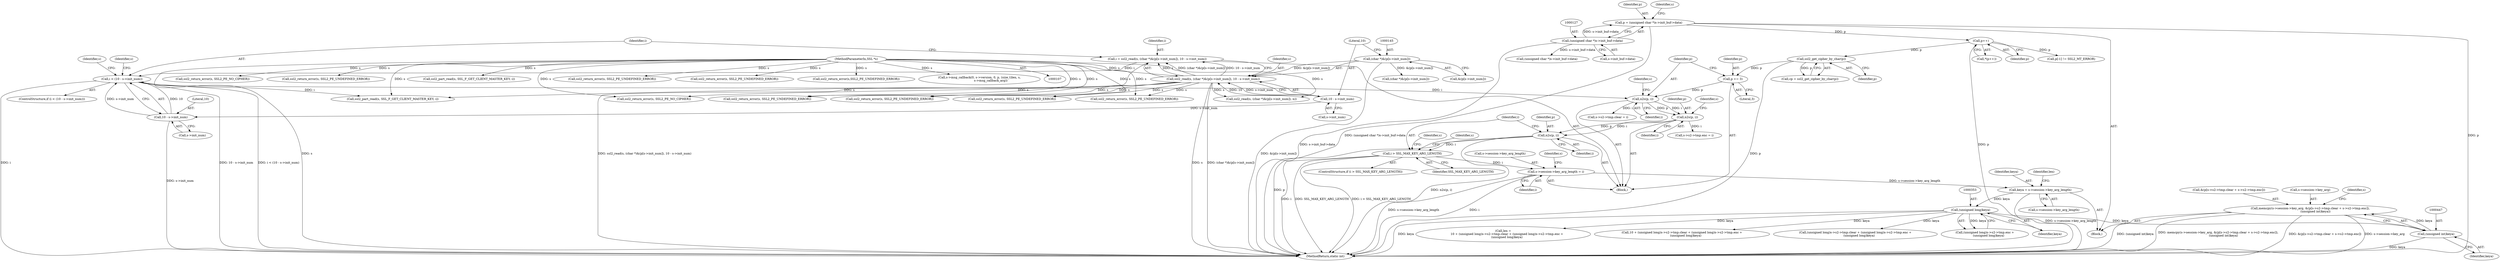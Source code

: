 digraph "0_openssl_d81a1600588b726c2bdccda7efad3cc7a87d6245_0@API" {
"1000422" [label="(Call,memcpy(s->session->key_arg, &(p[s->s2->tmp.clear + s->s2->tmp.enc]),\n           (unsigned int)keya))"];
"1000446" [label="(Call,(unsigned int)keya)"];
"1000352" [label="(Call,(unsigned long)keya)"];
"1000321" [label="(Call,keya = s->session->key_arg_length)"];
"1000282" [label="(Call,s->session->key_arg_length = i)"];
"1000269" [label="(Call,i > SSL_MAX_KEY_ARG_LENGTH)"];
"1000265" [label="(Call,n2s(p, i))"];
"1000253" [label="(Call,n2s(p, i))"];
"1000241" [label="(Call,n2s(p, i))"];
"1000238" [label="(Call,p += 3)"];
"1000205" [label="(Call,ssl2_get_cipher_by_char(p))"];
"1000178" [label="(Call,p++)"];
"1000124" [label="(Call,p = (unsigned char *)s->init_buf->data)"];
"1000126" [label="(Call,(unsigned char *)s->init_buf->data)"];
"1000158" [label="(Call,i < (10 - s->init_num))"];
"1000140" [label="(Call,i = ssl2_read(s, (char *)&(p[s->init_num]), 10 - s->init_num))"];
"1000142" [label="(Call,ssl2_read(s, (char *)&(p[s->init_num]), 10 - s->init_num))"];
"1000108" [label="(MethodParameterIn,SSL *s)"];
"1000144" [label="(Call,(char *)&(p[s->init_num]))"];
"1000152" [label="(Call,10 - s->init_num)"];
"1000160" [label="(Call,10 - s->init_num)"];
"1000253" [label="(Call,n2s(p, i))"];
"1000243" [label="(Identifier,i)"];
"1000160" [label="(Call,10 - s->init_num)"];
"1000422" [label="(Call,memcpy(s->session->key_arg, &(p[s->s2->tmp.clear + s->s2->tmp.enc]),\n           (unsigned int)keya))"];
"1000167" [label="(Identifier,s)"];
"1000448" [label="(Identifier,keya)"];
"1000296" [label="(Call,(unsigned char *)s->init_buf->data)"];
"1000270" [label="(Identifier,i)"];
"1000126" [label="(Call,(unsigned char *)s->init_buf->data)"];
"1000124" [label="(Call,p = (unsigned char *)s->init_buf->data)"];
"1000128" [label="(Call,s->init_buf->data)"];
"1000332" [label="(Call,(unsigned long)s->s2->tmp.clear + (unsigned long)s->s2->tmp.enc +\n        (unsigned long)keya)"];
"1000177" [label="(Call,*(p++))"];
"1000285" [label="(Identifier,s)"];
"1000493" [label="(Call,ssl2_return_error(s, SSL2_PE_NO_CIPHER))"];
"1000342" [label="(Call,(unsigned long)s->s2->tmp.enc +\n        (unsigned long)keya)"];
"1000179" [label="(Identifier,p)"];
"1000154" [label="(Call,s->init_num)"];
"1000142" [label="(Call,ssl2_read(s, (char *)&(p[s->init_num]), 10 - s->init_num))"];
"1000322" [label="(Identifier,keya)"];
"1000291" [label="(Identifier,s)"];
"1000269" [label="(Call,i > SSL_MAX_KEY_ARG_LENGTH)"];
"1000172" [label="(Identifier,s)"];
"1000125" [label="(Identifier,p)"];
"1000283" [label="(Call,s->session->key_arg_length)"];
"1000288" [label="(Identifier,i)"];
"1000312" [label="(Call,ssl2_return_error(s, SSL2_PE_UNDEFINED_ERROR))"];
"1000206" [label="(Identifier,p)"];
"1000352" [label="(Call,(unsigned long)keya)"];
"1000382" [label="(Call,(char *)&(p[s->init_num]))"];
"1000354" [label="(Identifier,keya)"];
"1000248" [label="(Identifier,s)"];
"1000166" [label="(Call,ssl2_part_read(s, SSL_F_GET_CLIENT_MASTER_KEY, i))"];
"1000136" [label="(Identifier,s)"];
"1000428" [label="(Call,&(p[s->s2->tmp.clear + s->s2->tmp.enc]))"];
"1000109" [label="(Block,)"];
"1000205" [label="(Call,ssl2_get_cipher_by_char(p))"];
"1000108" [label="(MethodParameterIn,SSL *s)"];
"1000255" [label="(Identifier,i)"];
"1000274" [label="(Identifier,s)"];
"1000267" [label="(Identifier,i)"];
"1000183" [label="(Call,p[-1] != SSL2_MT_ERROR)"];
"1000271" [label="(Identifier,SSL_MAX_KEY_ARG_LENGTH)"];
"1000158" [label="(Call,i < (10 - s->init_num))"];
"1000512" [label="(Call,ssl2_return_error(s, SSL2_PE_UNDEFINED_ERROR))"];
"1000254" [label="(Identifier,p)"];
"1000323" [label="(Call,s->session->key_arg_length)"];
"1000282" [label="(Call,s->session->key_arg_length = i)"];
"1000244" [label="(Call,s->s2->tmp.clear = i)"];
"1000423" [label="(Call,s->session->key_arg)"];
"1000159" [label="(Identifier,i)"];
"1000162" [label="(Call,s->init_num)"];
"1000266" [label="(Identifier,p)"];
"1000328" [label="(Call,len =\n        10 + (unsigned long)s->s2->tmp.clear + (unsigned long)s->s2->tmp.enc +\n        (unsigned long)keya)"];
"1000273" [label="(Call,ssl2_return_error(s, SSL2_PE_UNDEFINED_ERROR))"];
"1000144" [label="(Call,(char *)&(p[s->init_num]))"];
"1000380" [label="(Call,ssl2_read(s, (char *)&(p[s->init_num]), n))"];
"1000240" [label="(Literal,3)"];
"1000446" [label="(Call,(unsigned int)keya)"];
"1000260" [label="(Identifier,s)"];
"1000141" [label="(Identifier,i)"];
"1000242" [label="(Identifier,p)"];
"1000222" [label="(Call,ssl2_return_error(s, SSL2_PE_NO_CIPHER))"];
"1000190" [label="(Call,ssl2_return_error(s, SSL2_PE_UNDEFINED_ERROR))"];
"1000152" [label="(Call,10 - s->init_num)"];
"1000396" [label="(Call,ssl2_part_read(s, SSL_F_GET_CLIENT_MASTER_KEY, i))"];
"1000360" [label="(Call,ssl2_return_error(s, SSL2_PE_UNDEFINED_ERROR))"];
"1000239" [label="(Identifier,p)"];
"1000140" [label="(Call,i = ssl2_read(s, (char *)&(p[s->init_num]), 10 - s->init_num))"];
"1000153" [label="(Literal,10)"];
"1000711" [label="(MethodReturn,static int)"];
"1000321" [label="(Call,keya = s->session->key_arg_length)"];
"1000139" [label="(Block,)"];
"1000161" [label="(Literal,10)"];
"1000265" [label="(Call,n2s(p, i))"];
"1000455" [label="(Identifier,s)"];
"1000563" [label="(Call,ssl2_return_error(s, SSL2_PE_UNDEFINED_ERROR))"];
"1000268" [label="(ControlStructure,if (i > SSL_MAX_KEY_ARG_LENGTH))"];
"1000462" [label="(Call,ssl2_return_error(s, SSL2_PE_UNDEFINED_ERROR))"];
"1000203" [label="(Call,cp = ssl2_get_cipher_by_char(p))"];
"1000157" [label="(ControlStructure,if (i < (10 - s->init_num)))"];
"1000143" [label="(Identifier,s)"];
"1000256" [label="(Call,s->s2->tmp.enc = i)"];
"1000583" [label="(Call,ssl2_return_error(s,SSL2_PE_UNDEFINED_ERROR))"];
"1000241" [label="(Call,n2s(p, i))"];
"1000329" [label="(Identifier,len)"];
"1000330" [label="(Call,10 + (unsigned long)s->s2->tmp.clear + (unsigned long)s->s2->tmp.enc +\n        (unsigned long)keya)"];
"1000178" [label="(Call,p++)"];
"1000405" [label="(Call,s->msg_callback(0, s->version, 0, p, (size_t)len, s,\n                        s->msg_callback_arg))"];
"1000238" [label="(Call,p += 3)"];
"1000146" [label="(Call,&(p[s->init_num]))"];
"1000422" -> "1000109"  [label="AST: "];
"1000422" -> "1000446"  [label="CFG: "];
"1000423" -> "1000422"  [label="AST: "];
"1000428" -> "1000422"  [label="AST: "];
"1000446" -> "1000422"  [label="AST: "];
"1000455" -> "1000422"  [label="CFG: "];
"1000422" -> "1000711"  [label="DDG: &(p[s->s2->tmp.clear + s->s2->tmp.enc])"];
"1000422" -> "1000711"  [label="DDG: s->session->key_arg"];
"1000422" -> "1000711"  [label="DDG: (unsigned int)keya"];
"1000422" -> "1000711"  [label="DDG: memcpy(s->session->key_arg, &(p[s->s2->tmp.clear + s->s2->tmp.enc]),\n           (unsigned int)keya)"];
"1000446" -> "1000422"  [label="DDG: keya"];
"1000446" -> "1000448"  [label="CFG: "];
"1000447" -> "1000446"  [label="AST: "];
"1000448" -> "1000446"  [label="AST: "];
"1000446" -> "1000711"  [label="DDG: keya"];
"1000352" -> "1000446"  [label="DDG: keya"];
"1000352" -> "1000342"  [label="AST: "];
"1000352" -> "1000354"  [label="CFG: "];
"1000353" -> "1000352"  [label="AST: "];
"1000354" -> "1000352"  [label="AST: "];
"1000342" -> "1000352"  [label="CFG: "];
"1000352" -> "1000711"  [label="DDG: keya"];
"1000352" -> "1000328"  [label="DDG: keya"];
"1000352" -> "1000330"  [label="DDG: keya"];
"1000352" -> "1000332"  [label="DDG: keya"];
"1000352" -> "1000342"  [label="DDG: keya"];
"1000321" -> "1000352"  [label="DDG: keya"];
"1000321" -> "1000109"  [label="AST: "];
"1000321" -> "1000323"  [label="CFG: "];
"1000322" -> "1000321"  [label="AST: "];
"1000323" -> "1000321"  [label="AST: "];
"1000329" -> "1000321"  [label="CFG: "];
"1000321" -> "1000711"  [label="DDG: s->session->key_arg_length"];
"1000282" -> "1000321"  [label="DDG: s->session->key_arg_length"];
"1000282" -> "1000139"  [label="AST: "];
"1000282" -> "1000288"  [label="CFG: "];
"1000283" -> "1000282"  [label="AST: "];
"1000288" -> "1000282"  [label="AST: "];
"1000291" -> "1000282"  [label="CFG: "];
"1000282" -> "1000711"  [label="DDG: i"];
"1000282" -> "1000711"  [label="DDG: s->session->key_arg_length"];
"1000269" -> "1000282"  [label="DDG: i"];
"1000269" -> "1000268"  [label="AST: "];
"1000269" -> "1000271"  [label="CFG: "];
"1000270" -> "1000269"  [label="AST: "];
"1000271" -> "1000269"  [label="AST: "];
"1000274" -> "1000269"  [label="CFG: "];
"1000285" -> "1000269"  [label="CFG: "];
"1000269" -> "1000711"  [label="DDG: i > SSL_MAX_KEY_ARG_LENGTH"];
"1000269" -> "1000711"  [label="DDG: i"];
"1000269" -> "1000711"  [label="DDG: SSL_MAX_KEY_ARG_LENGTH"];
"1000265" -> "1000269"  [label="DDG: i"];
"1000265" -> "1000139"  [label="AST: "];
"1000265" -> "1000267"  [label="CFG: "];
"1000266" -> "1000265"  [label="AST: "];
"1000267" -> "1000265"  [label="AST: "];
"1000270" -> "1000265"  [label="CFG: "];
"1000265" -> "1000711"  [label="DDG: n2s(p, i)"];
"1000265" -> "1000711"  [label="DDG: p"];
"1000253" -> "1000265"  [label="DDG: p"];
"1000253" -> "1000265"  [label="DDG: i"];
"1000253" -> "1000139"  [label="AST: "];
"1000253" -> "1000255"  [label="CFG: "];
"1000254" -> "1000253"  [label="AST: "];
"1000255" -> "1000253"  [label="AST: "];
"1000260" -> "1000253"  [label="CFG: "];
"1000241" -> "1000253"  [label="DDG: p"];
"1000241" -> "1000253"  [label="DDG: i"];
"1000253" -> "1000256"  [label="DDG: i"];
"1000241" -> "1000139"  [label="AST: "];
"1000241" -> "1000243"  [label="CFG: "];
"1000242" -> "1000241"  [label="AST: "];
"1000243" -> "1000241"  [label="AST: "];
"1000248" -> "1000241"  [label="CFG: "];
"1000238" -> "1000241"  [label="DDG: p"];
"1000158" -> "1000241"  [label="DDG: i"];
"1000241" -> "1000244"  [label="DDG: i"];
"1000238" -> "1000139"  [label="AST: "];
"1000238" -> "1000240"  [label="CFG: "];
"1000239" -> "1000238"  [label="AST: "];
"1000240" -> "1000238"  [label="AST: "];
"1000242" -> "1000238"  [label="CFG: "];
"1000205" -> "1000238"  [label="DDG: p"];
"1000205" -> "1000203"  [label="AST: "];
"1000205" -> "1000206"  [label="CFG: "];
"1000206" -> "1000205"  [label="AST: "];
"1000203" -> "1000205"  [label="CFG: "];
"1000205" -> "1000711"  [label="DDG: p"];
"1000205" -> "1000203"  [label="DDG: p"];
"1000178" -> "1000205"  [label="DDG: p"];
"1000178" -> "1000177"  [label="AST: "];
"1000178" -> "1000179"  [label="CFG: "];
"1000179" -> "1000178"  [label="AST: "];
"1000177" -> "1000178"  [label="CFG: "];
"1000178" -> "1000711"  [label="DDG: p"];
"1000124" -> "1000178"  [label="DDG: p"];
"1000178" -> "1000183"  [label="DDG: p"];
"1000124" -> "1000109"  [label="AST: "];
"1000124" -> "1000126"  [label="CFG: "];
"1000125" -> "1000124"  [label="AST: "];
"1000126" -> "1000124"  [label="AST: "];
"1000136" -> "1000124"  [label="CFG: "];
"1000124" -> "1000711"  [label="DDG: (unsigned char *)s->init_buf->data"];
"1000124" -> "1000711"  [label="DDG: p"];
"1000126" -> "1000124"  [label="DDG: s->init_buf->data"];
"1000126" -> "1000128"  [label="CFG: "];
"1000127" -> "1000126"  [label="AST: "];
"1000128" -> "1000126"  [label="AST: "];
"1000126" -> "1000711"  [label="DDG: s->init_buf->data"];
"1000126" -> "1000296"  [label="DDG: s->init_buf->data"];
"1000158" -> "1000157"  [label="AST: "];
"1000158" -> "1000160"  [label="CFG: "];
"1000159" -> "1000158"  [label="AST: "];
"1000160" -> "1000158"  [label="AST: "];
"1000167" -> "1000158"  [label="CFG: "];
"1000172" -> "1000158"  [label="CFG: "];
"1000158" -> "1000711"  [label="DDG: i"];
"1000158" -> "1000711"  [label="DDG: 10 - s->init_num"];
"1000158" -> "1000711"  [label="DDG: i < (10 - s->init_num)"];
"1000140" -> "1000158"  [label="DDG: i"];
"1000160" -> "1000158"  [label="DDG: 10"];
"1000160" -> "1000158"  [label="DDG: s->init_num"];
"1000158" -> "1000166"  [label="DDG: i"];
"1000140" -> "1000139"  [label="AST: "];
"1000140" -> "1000142"  [label="CFG: "];
"1000141" -> "1000140"  [label="AST: "];
"1000142" -> "1000140"  [label="AST: "];
"1000159" -> "1000140"  [label="CFG: "];
"1000140" -> "1000711"  [label="DDG: ssl2_read(s, (char *)&(p[s->init_num]), 10 - s->init_num)"];
"1000142" -> "1000140"  [label="DDG: s"];
"1000142" -> "1000140"  [label="DDG: (char *)&(p[s->init_num])"];
"1000142" -> "1000140"  [label="DDG: 10 - s->init_num"];
"1000142" -> "1000152"  [label="CFG: "];
"1000143" -> "1000142"  [label="AST: "];
"1000144" -> "1000142"  [label="AST: "];
"1000152" -> "1000142"  [label="AST: "];
"1000142" -> "1000711"  [label="DDG: (char *)&(p[s->init_num])"];
"1000142" -> "1000711"  [label="DDG: s"];
"1000108" -> "1000142"  [label="DDG: s"];
"1000144" -> "1000142"  [label="DDG: &(p[s->init_num])"];
"1000152" -> "1000142"  [label="DDG: 10"];
"1000152" -> "1000142"  [label="DDG: s->init_num"];
"1000142" -> "1000166"  [label="DDG: s"];
"1000142" -> "1000190"  [label="DDG: s"];
"1000142" -> "1000222"  [label="DDG: s"];
"1000142" -> "1000273"  [label="DDG: s"];
"1000142" -> "1000312"  [label="DDG: s"];
"1000142" -> "1000360"  [label="DDG: s"];
"1000142" -> "1000380"  [label="DDG: s"];
"1000108" -> "1000107"  [label="AST: "];
"1000108" -> "1000711"  [label="DDG: s"];
"1000108" -> "1000166"  [label="DDG: s"];
"1000108" -> "1000190"  [label="DDG: s"];
"1000108" -> "1000222"  [label="DDG: s"];
"1000108" -> "1000273"  [label="DDG: s"];
"1000108" -> "1000312"  [label="DDG: s"];
"1000108" -> "1000360"  [label="DDG: s"];
"1000108" -> "1000380"  [label="DDG: s"];
"1000108" -> "1000396"  [label="DDG: s"];
"1000108" -> "1000405"  [label="DDG: s"];
"1000108" -> "1000462"  [label="DDG: s"];
"1000108" -> "1000493"  [label="DDG: s"];
"1000108" -> "1000512"  [label="DDG: s"];
"1000108" -> "1000563"  [label="DDG: s"];
"1000108" -> "1000583"  [label="DDG: s"];
"1000144" -> "1000146"  [label="CFG: "];
"1000145" -> "1000144"  [label="AST: "];
"1000146" -> "1000144"  [label="AST: "];
"1000153" -> "1000144"  [label="CFG: "];
"1000144" -> "1000711"  [label="DDG: &(p[s->init_num])"];
"1000144" -> "1000382"  [label="DDG: &(p[s->init_num])"];
"1000152" -> "1000154"  [label="CFG: "];
"1000153" -> "1000152"  [label="AST: "];
"1000154" -> "1000152"  [label="AST: "];
"1000152" -> "1000160"  [label="DDG: s->init_num"];
"1000160" -> "1000162"  [label="CFG: "];
"1000161" -> "1000160"  [label="AST: "];
"1000162" -> "1000160"  [label="AST: "];
"1000160" -> "1000711"  [label="DDG: s->init_num"];
}
